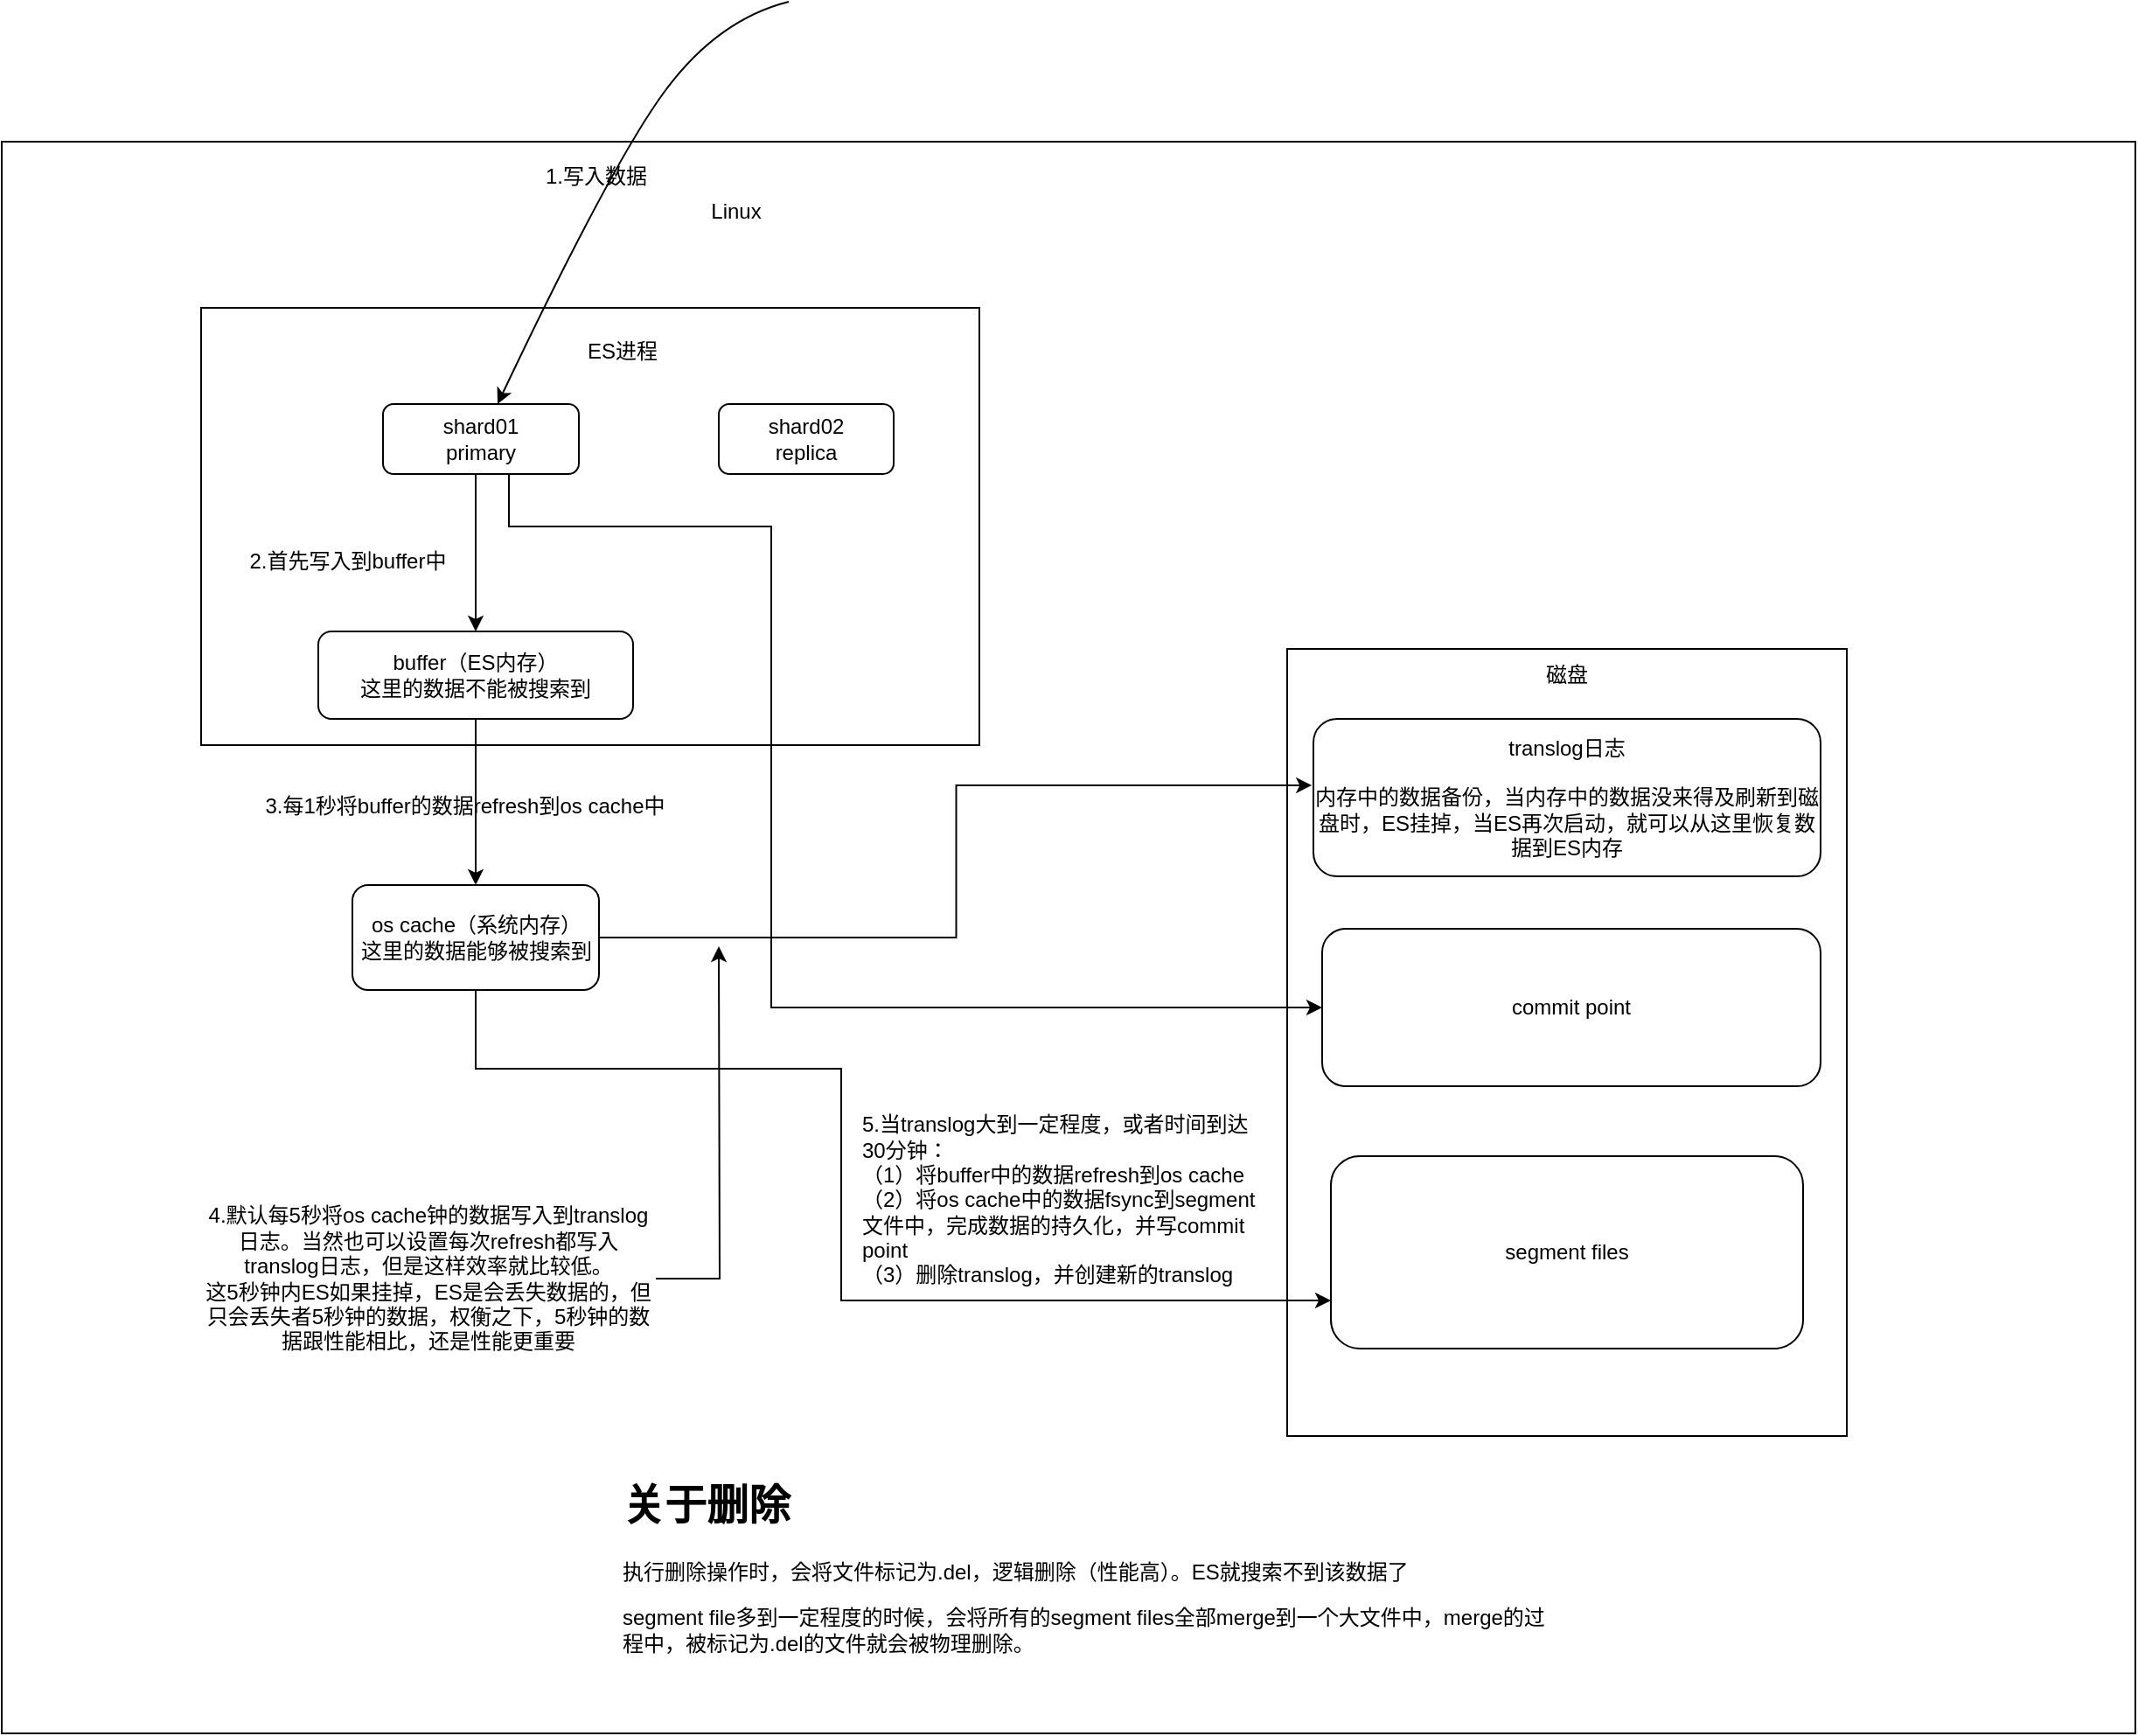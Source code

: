 <mxfile version="13.0.1" type="github"><diagram id="qe3KoazadQ5Ee_GYf8h8" name="Page-1"><mxGraphModel dx="2889" dy="1123" grid="1" gridSize="10" guides="1" tooltips="1" connect="1" arrows="1" fold="1" page="1" pageScale="1" pageWidth="827" pageHeight="1169" math="0" shadow="0"><root><mxCell id="0"/><mxCell id="1" parent="0"/><mxCell id="AfgtHBhxbXMkWYSQTxjq-1" value="" style="rounded=0;whiteSpace=wrap;html=1;" vertex="1" parent="1"><mxGeometry x="-750" y="100" width="1220" height="910" as="geometry"/></mxCell><mxCell id="AfgtHBhxbXMkWYSQTxjq-2" value="Linux" style="text;html=1;strokeColor=none;fillColor=none;align=center;verticalAlign=middle;whiteSpace=wrap;rounded=0;" vertex="1" parent="1"><mxGeometry x="-350" y="130" width="40" height="20" as="geometry"/></mxCell><mxCell id="AfgtHBhxbXMkWYSQTxjq-3" value="" style="rounded=0;whiteSpace=wrap;html=1;" vertex="1" parent="1"><mxGeometry x="-636" y="195" width="445" height="250" as="geometry"/></mxCell><mxCell id="AfgtHBhxbXMkWYSQTxjq-4" value="ES进程" style="text;html=1;strokeColor=none;fillColor=none;align=center;verticalAlign=middle;whiteSpace=wrap;rounded=0;" vertex="1" parent="1"><mxGeometry x="-450" y="210" width="110" height="20" as="geometry"/></mxCell><mxCell id="AfgtHBhxbXMkWYSQTxjq-16" style="edgeStyle=orthogonalEdgeStyle;rounded=0;orthogonalLoop=1;jettySize=auto;html=1;" edge="1" parent="1" source="AfgtHBhxbXMkWYSQTxjq-5" target="AfgtHBhxbXMkWYSQTxjq-8"><mxGeometry relative="1" as="geometry"><Array as="points"><mxPoint x="-479" y="310"/><mxPoint x="-479" y="310"/></Array></mxGeometry></mxCell><mxCell id="AfgtHBhxbXMkWYSQTxjq-5" value="shard01&lt;br&gt;primary" style="rounded=1;whiteSpace=wrap;html=1;" vertex="1" parent="1"><mxGeometry x="-532" y="250" width="112" height="40" as="geometry"/></mxCell><mxCell id="AfgtHBhxbXMkWYSQTxjq-6" value="shard02&lt;br&gt;replica" style="rounded=1;whiteSpace=wrap;html=1;" vertex="1" parent="1"><mxGeometry x="-340" y="250" width="100" height="40" as="geometry"/></mxCell><mxCell id="AfgtHBhxbXMkWYSQTxjq-33" style="edgeStyle=orthogonalEdgeStyle;rounded=0;orthogonalLoop=1;jettySize=auto;html=1;" edge="1" parent="1" source="AfgtHBhxbXMkWYSQTxjq-8" target="AfgtHBhxbXMkWYSQTxjq-19"><mxGeometry relative="1" as="geometry"/></mxCell><mxCell id="AfgtHBhxbXMkWYSQTxjq-8" value="buffer（ES内存）&lt;br&gt;这里的数据不能被搜索到" style="rounded=1;whiteSpace=wrap;html=1;" vertex="1" parent="1"><mxGeometry x="-569" y="380" width="180" height="50" as="geometry"/></mxCell><mxCell id="AfgtHBhxbXMkWYSQTxjq-11" value="" style="curved=1;endArrow=classic;html=1;" edge="1" parent="1" target="AfgtHBhxbXMkWYSQTxjq-5"><mxGeometry width="50" height="50" relative="1" as="geometry"><mxPoint x="-300" y="20" as="sourcePoint"/><mxPoint x="-370" y="40" as="targetPoint"/><Array as="points"><mxPoint x="-340" y="30"/><mxPoint x="-400" y="110"/></Array></mxGeometry></mxCell><mxCell id="AfgtHBhxbXMkWYSQTxjq-12" value="1.写入数据" style="text;html=1;strokeColor=none;fillColor=none;align=center;verticalAlign=middle;whiteSpace=wrap;rounded=0;" vertex="1" parent="1"><mxGeometry x="-440" y="110" width="60" height="20" as="geometry"/></mxCell><mxCell id="AfgtHBhxbXMkWYSQTxjq-17" value="Text" style="text;html=1;strokeColor=none;fillColor=none;align=center;verticalAlign=middle;whiteSpace=wrap;rounded=0;" vertex="1" parent="1"><mxGeometry x="110" y="550" width="40" height="20" as="geometry"/></mxCell><mxCell id="AfgtHBhxbXMkWYSQTxjq-18" value="2.首先写入到buffer中" style="text;html=1;strokeColor=none;fillColor=none;align=center;verticalAlign=middle;whiteSpace=wrap;rounded=0;" vertex="1" parent="1"><mxGeometry x="-680" y="330" width="256" height="20" as="geometry"/></mxCell><mxCell id="AfgtHBhxbXMkWYSQTxjq-19" value="os&amp;nbsp;cache（系统内存）&lt;br&gt;这里的数据能够被搜索到" style="rounded=1;whiteSpace=wrap;html=1;" vertex="1" parent="1"><mxGeometry x="-549.5" y="525" width="141" height="60" as="geometry"/></mxCell><mxCell id="AfgtHBhxbXMkWYSQTxjq-27" value="3.每1秒将buffer的数据refresh到os cache中&lt;br&gt;" style="text;html=1;strokeColor=none;fillColor=none;align=center;verticalAlign=middle;whiteSpace=wrap;rounded=0;" vertex="1" parent="1"><mxGeometry x="-630" y="460" width="290" height="40" as="geometry"/></mxCell><mxCell id="AfgtHBhxbXMkWYSQTxjq-34" value="" style="rounded=0;whiteSpace=wrap;html=1;" vertex="1" parent="1"><mxGeometry x="-15" y="390" width="320" height="450" as="geometry"/></mxCell><mxCell id="AfgtHBhxbXMkWYSQTxjq-35" value="磁盘" style="text;html=1;strokeColor=none;fillColor=none;align=center;verticalAlign=middle;whiteSpace=wrap;rounded=0;" vertex="1" parent="1"><mxGeometry x="125" y="395" width="40" height="20" as="geometry"/></mxCell><mxCell id="AfgtHBhxbXMkWYSQTxjq-36" value="translog日志&lt;br&gt;&lt;br&gt;内存中的数据备份，当内存中的数据没来得及刷新到磁盘时，ES挂掉，当ES再次启动，就可以从这里恢复数据到ES内存" style="rounded=1;whiteSpace=wrap;html=1;" vertex="1" parent="1"><mxGeometry y="430" width="290" height="90" as="geometry"/></mxCell><mxCell id="AfgtHBhxbXMkWYSQTxjq-50" style="edgeStyle=orthogonalEdgeStyle;rounded=0;orthogonalLoop=1;jettySize=auto;html=1;" edge="1" parent="1" source="AfgtHBhxbXMkWYSQTxjq-38"><mxGeometry relative="1" as="geometry"><mxPoint x="-340" y="560" as="targetPoint"/></mxGeometry></mxCell><mxCell id="AfgtHBhxbXMkWYSQTxjq-38" value="4.默认每5秒将os cache钟的数据写入到translog日志。当然也可以设置每次refresh都写入translog日志，但是这样效率就比较低。&lt;br&gt;这5秒钟内ES如果挂掉，ES是会丢失数据的，但只会丢失者5秒钟的数据，权衡之下，5秒钟的数据跟性能相比，还是性能更重要" style="text;html=1;strokeColor=none;fillColor=none;align=center;verticalAlign=middle;whiteSpace=wrap;rounded=0;" vertex="1" parent="1"><mxGeometry x="-636" y="690" width="260" height="120" as="geometry"/></mxCell><mxCell id="AfgtHBhxbXMkWYSQTxjq-40" style="edgeStyle=orthogonalEdgeStyle;rounded=0;orthogonalLoop=1;jettySize=auto;html=1;entryX=-0.003;entryY=0.422;entryDx=0;entryDy=0;entryPerimeter=0;" edge="1" parent="1" source="AfgtHBhxbXMkWYSQTxjq-19" target="AfgtHBhxbXMkWYSQTxjq-36"><mxGeometry relative="1" as="geometry"/></mxCell><mxCell id="AfgtHBhxbXMkWYSQTxjq-47" value="commit point" style="rounded=1;whiteSpace=wrap;html=1;" vertex="1" parent="1"><mxGeometry x="5" y="550" width="285" height="90" as="geometry"/></mxCell><mxCell id="AfgtHBhxbXMkWYSQTxjq-48" style="edgeStyle=orthogonalEdgeStyle;rounded=0;orthogonalLoop=1;jettySize=auto;html=1;entryX=0;entryY=0.5;entryDx=0;entryDy=0;" edge="1" parent="1" source="AfgtHBhxbXMkWYSQTxjq-5" target="AfgtHBhxbXMkWYSQTxjq-47"><mxGeometry relative="1" as="geometry"><Array as="points"><mxPoint x="-460" y="320"/><mxPoint x="-310" y="320"/><mxPoint x="-310" y="595"/></Array></mxGeometry></mxCell><mxCell id="AfgtHBhxbXMkWYSQTxjq-49" value="segment files" style="rounded=1;whiteSpace=wrap;html=1;" vertex="1" parent="1"><mxGeometry x="10" y="680" width="270" height="110" as="geometry"/></mxCell><mxCell id="AfgtHBhxbXMkWYSQTxjq-55" style="edgeStyle=orthogonalEdgeStyle;rounded=0;orthogonalLoop=1;jettySize=auto;html=1;entryX=0;entryY=0.75;entryDx=0;entryDy=0;" edge="1" parent="1" source="AfgtHBhxbXMkWYSQTxjq-19" target="AfgtHBhxbXMkWYSQTxjq-49"><mxGeometry relative="1" as="geometry"><Array as="points"><mxPoint x="-479" y="630"/><mxPoint x="-270" y="630"/><mxPoint x="-270" y="763"/></Array></mxGeometry></mxCell><mxCell id="AfgtHBhxbXMkWYSQTxjq-56" value="5.当translog大到一定程度，或者时间到达30分钟：&lt;br&gt;（1）将buffer中的数据refresh到os cache&lt;br&gt;（2）将os cache中的数据fsync到segment 文件中，完成数据的持久化，并写commit point&lt;br&gt;（3）删除translog，并创建新的translog" style="text;html=1;strokeColor=none;fillColor=none;align=left;verticalAlign=middle;whiteSpace=wrap;rounded=0;" vertex="1" parent="1"><mxGeometry x="-260" y="650" width="230" height="110" as="geometry"/></mxCell><mxCell id="AfgtHBhxbXMkWYSQTxjq-58" value="&lt;h1&gt;关于删除&lt;/h1&gt;&lt;p&gt;执行删除操作时，会将文件标记为.del，逻辑删除（性能高）。ES就搜索不到该数据了&lt;/p&gt;&lt;p&gt;segment file多到一定程度的时候，会将所有的segment files全部merge到一个大文件中，merge的过程中，被标记为.del的文件就会被物理删除。&lt;/p&gt;" style="text;html=1;strokeColor=none;fillColor=none;spacing=5;spacingTop=-20;whiteSpace=wrap;overflow=hidden;rounded=0;" vertex="1" parent="1"><mxGeometry x="-400" y="860" width="540" height="120" as="geometry"/></mxCell></root></mxGraphModel></diagram></mxfile>